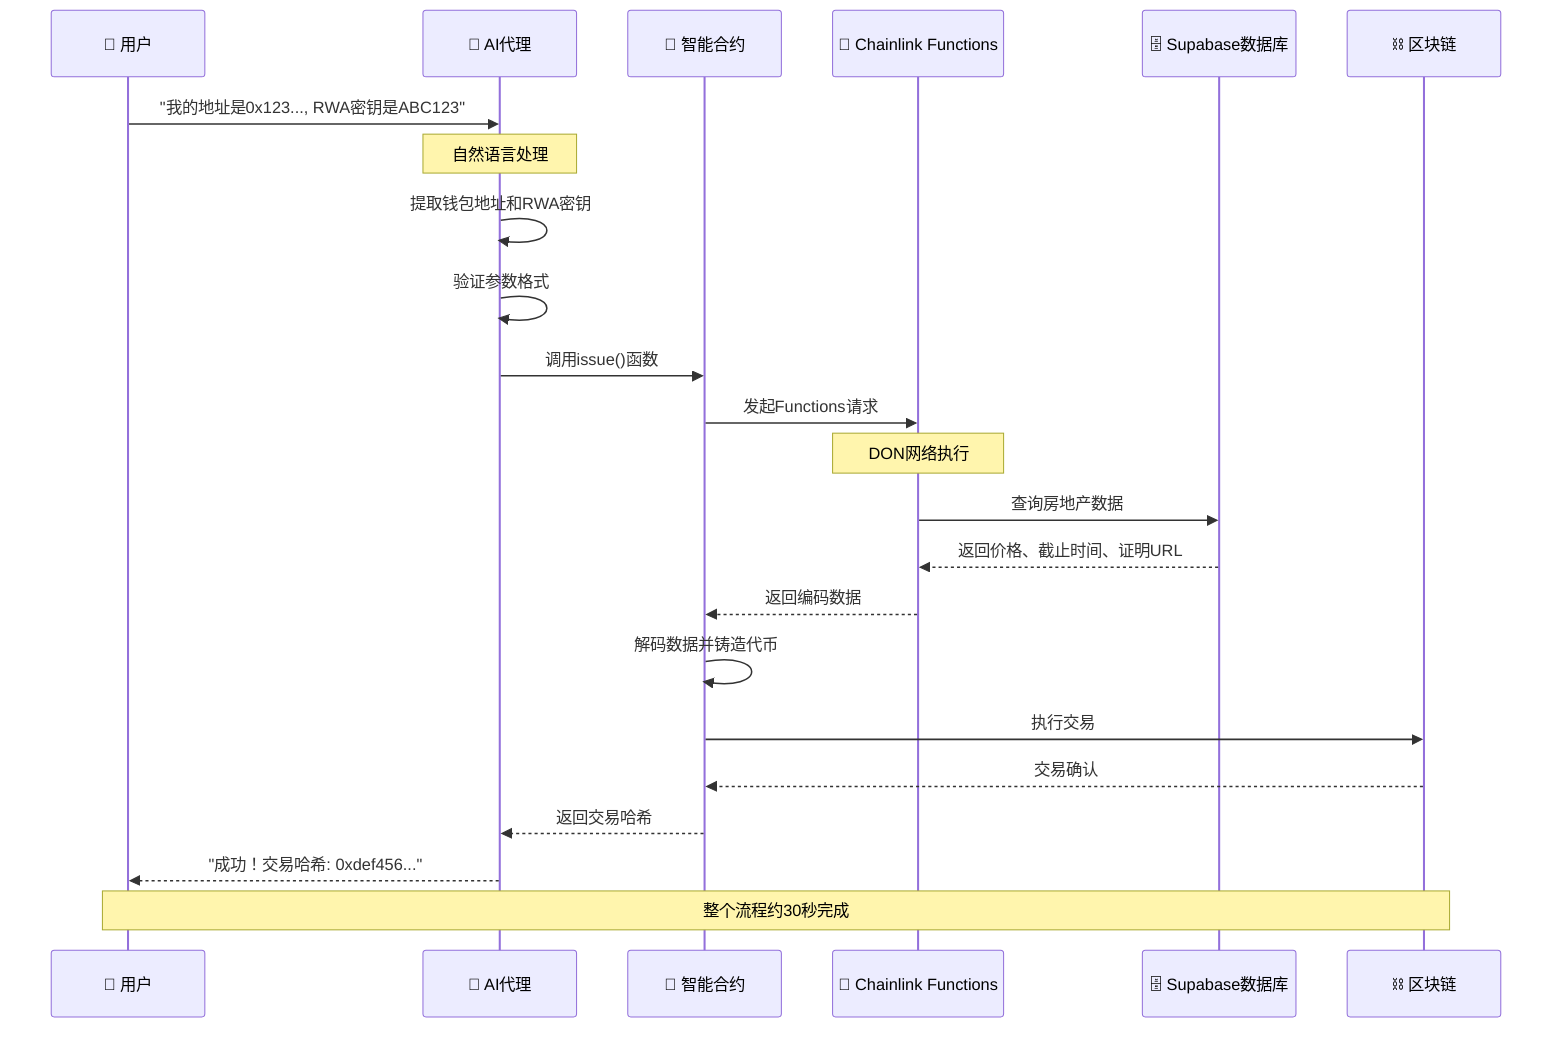 sequenceDiagram
    participant User as 👤 用户
    participant AI as 🤖 AI代理
    participant Contract as 📄 智能合约
    participant Functions as 🔗 Chainlink Functions
    participant DB as 🗄️ Supabase数据库
    participant Blockchain as ⛓️ 区块链

    User->>AI: "我的地址是0x123..., RWA密钥是ABC123"
    
    Note over AI: 自然语言处理
    AI->>AI: 提取钱包地址和RWA密钥
    AI->>AI: 验证参数格式
    
    AI->>Contract: 调用issue()函数
    Contract->>Functions: 发起Functions请求
    
    Note over Functions: DON网络执行
    Functions->>DB: 查询房地产数据
    DB-->>Functions: 返回价格、截止时间、证明URL
    
    Functions-->>Contract: 返回编码数据
    Contract->>Contract: 解码数据并铸造代币
    Contract->>Blockchain: 执行交易
    
    Blockchain-->>Contract: 交易确认
    Contract-->>AI: 返回交易哈希
    AI-->>User: "成功！交易哈希: 0xdef456..."
    
    Note over User,Blockchain: 整个流程约30秒完成